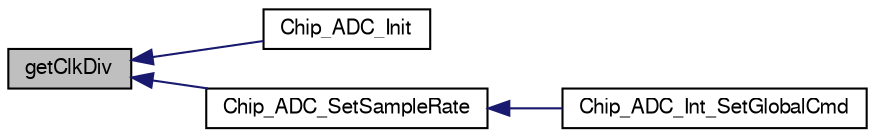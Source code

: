 digraph "getClkDiv"
{
  edge [fontname="FreeSans",fontsize="10",labelfontname="FreeSans",labelfontsize="10"];
  node [fontname="FreeSans",fontsize="10",shape=record];
  rankdir="LR";
  Node1 [label="getClkDiv",height=0.2,width=0.4,color="black", fillcolor="grey75", style="filled", fontcolor="black"];
  Node1 -> Node2 [dir="back",color="midnightblue",fontsize="10",style="solid"];
  Node2 [label="Chip_ADC_Init",height=0.2,width=0.4,color="black", fillcolor="white", style="filled",URL="$group__ADC__17XX__40XX.html#ga459b17621657a66281f2bc9baae3626c",tooltip="Initialize the ADC peripheral and the ADC setup structure to default value. "];
  Node1 -> Node3 [dir="back",color="midnightblue",fontsize="10",style="solid"];
  Node3 [label="Chip_ADC_SetSampleRate",height=0.2,width=0.4,color="black", fillcolor="white", style="filled",URL="$group__ADC__17XX__40XX.html#gae1629ea72c61a224e69e55f7699b7810",tooltip="Set the ADC Sample rate. "];
  Node3 -> Node4 [dir="back",color="midnightblue",fontsize="10",style="solid"];
  Node4 [label="Chip_ADC_Int_SetGlobalCmd",height=0.2,width=0.4,color="black", fillcolor="white", style="filled",URL="$group__ADC__17XX__40XX.html#gafa58ed3d91229dfcc78a5fc05dd4221b",tooltip="Enable/Disable global interrupt for ADC channel. "];
}
